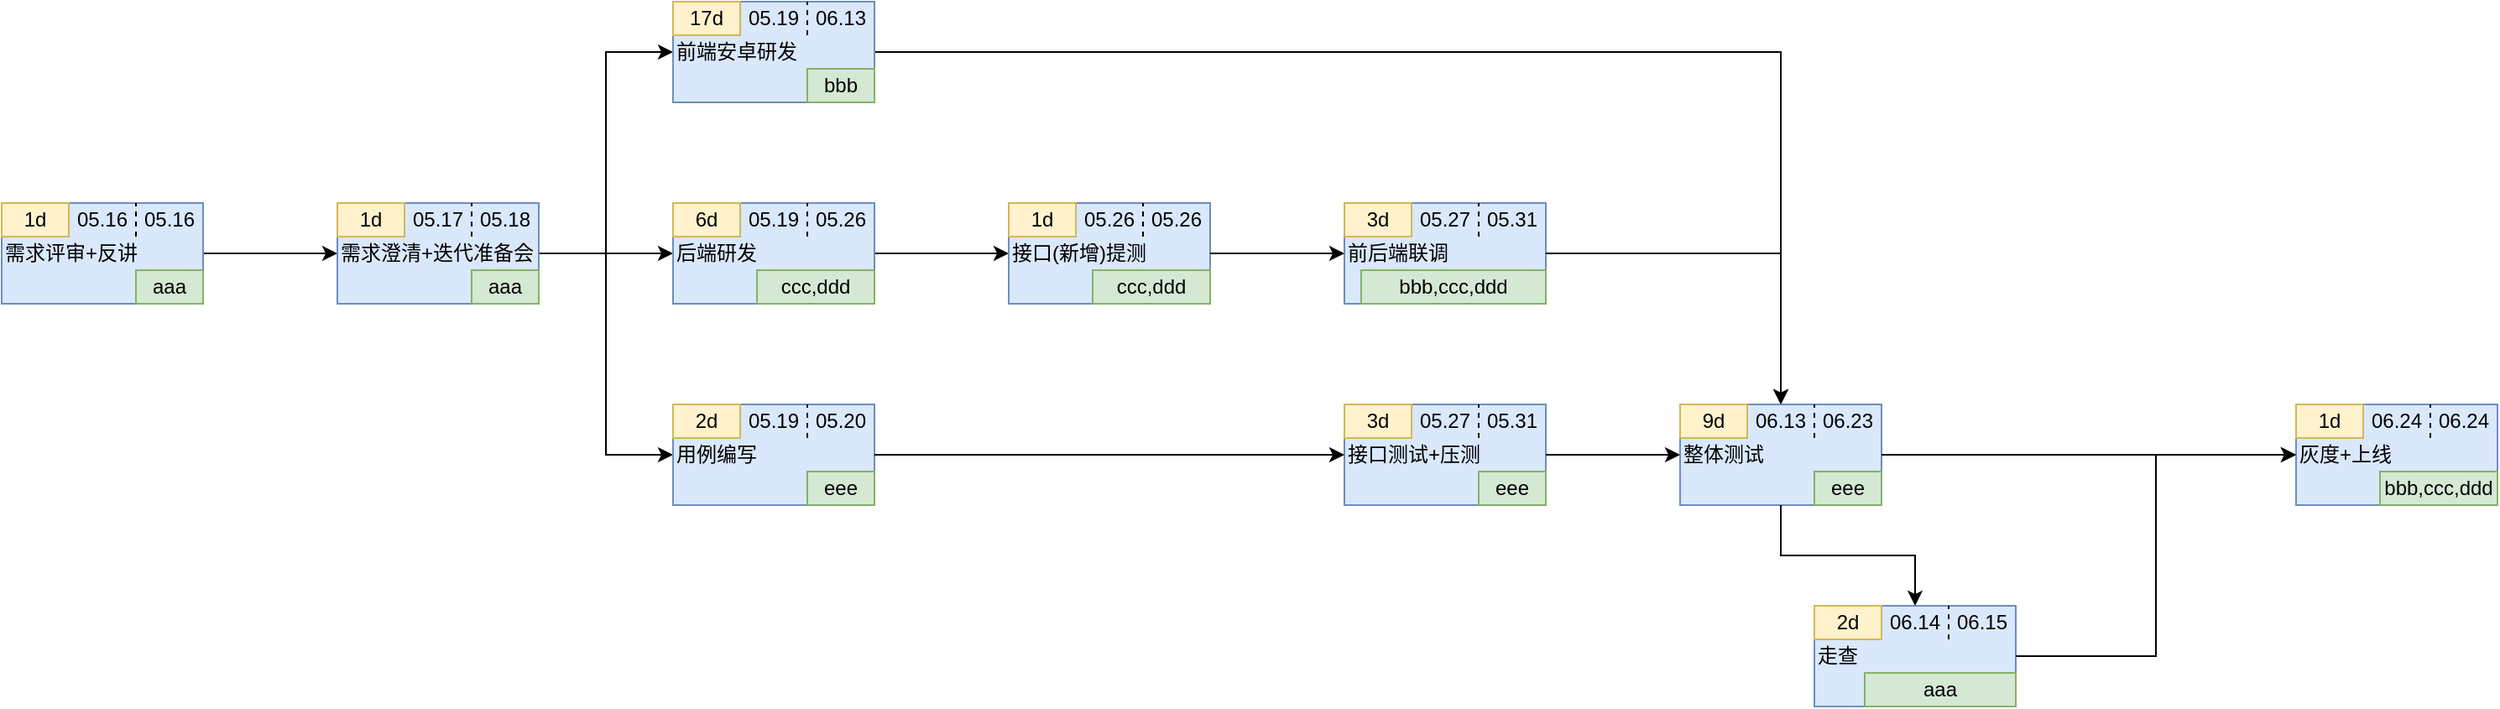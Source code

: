 <mxfile version="16.5.1" type="device"><diagram id="bvZrQ6U1iFBp5uBKUZ0C" name="第 1 页"><mxGraphModel dx="1102" dy="857" grid="0" gridSize="10" guides="1" tooltips="1" connect="1" arrows="1" fold="1" page="1" pageScale="1" pageWidth="4681" pageHeight="3300" math="0" shadow="0"><root><mxCell id="0"/><mxCell id="1" parent="0"/><mxCell id="RWQLzh_a7gsLZ027sLZK-7" style="edgeStyle=orthogonalEdgeStyle;rounded=0;orthogonalLoop=1;jettySize=auto;html=1;entryX=0;entryY=0.5;entryDx=0;entryDy=0;" parent="1" source="cz46t4vjEAENkCCZH47b-2" target="RWQLzh_a7gsLZ027sLZK-1" edge="1"><mxGeometry relative="1" as="geometry"/></mxCell><mxCell id="cz46t4vjEAENkCCZH47b-2" value="需求评审+反讲" style="rounded=0;whiteSpace=wrap;html=1;align=left;fillColor=#dae8fc;strokeColor=#6c8ebf;" parent="1" vertex="1"><mxGeometry x="80" y="480" width="120" height="60" as="geometry"/></mxCell><mxCell id="cz46t4vjEAENkCCZH47b-3" value="1d" style="rounded=0;whiteSpace=wrap;html=1;fillColor=#fff2cc;strokeColor=#d6b656;" parent="1" vertex="1"><mxGeometry x="80" y="480" width="40" height="20" as="geometry"/></mxCell><mxCell id="cz46t4vjEAENkCCZH47b-4" value="" style="endArrow=none;dashed=1;html=1;" parent="1" edge="1"><mxGeometry width="50" height="50" relative="1" as="geometry"><mxPoint x="160.0" y="500" as="sourcePoint"/><mxPoint x="160.0" y="480" as="targetPoint"/></mxGeometry></mxCell><mxCell id="cz46t4vjEAENkCCZH47b-6" value="05.16" style="text;html=1;strokeColor=none;fillColor=none;align=center;verticalAlign=middle;whiteSpace=wrap;rounded=0;" parent="1" vertex="1"><mxGeometry x="160" y="480" width="40" height="20" as="geometry"/></mxCell><mxCell id="cz46t4vjEAENkCCZH47b-13" value="aaa" style="text;html=1;strokeColor=#82b366;fillColor=#d5e8d4;align=center;verticalAlign=middle;whiteSpace=wrap;rounded=0;" parent="1" vertex="1"><mxGeometry x="160" y="520" width="40" height="20" as="geometry"/></mxCell><mxCell id="cz46t4vjEAENkCCZH47b-86" value="05.16" style="text;html=1;strokeColor=none;fillColor=none;align=center;verticalAlign=middle;whiteSpace=wrap;rounded=0;" parent="1" vertex="1"><mxGeometry x="120" y="480" width="40" height="20" as="geometry"/></mxCell><mxCell id="RWQLzh_a7gsLZ027sLZK-14" style="edgeStyle=orthogonalEdgeStyle;rounded=0;orthogonalLoop=1;jettySize=auto;html=1;entryX=0;entryY=0.5;entryDx=0;entryDy=0;" parent="1" source="RWQLzh_a7gsLZ027sLZK-1" target="RWQLzh_a7gsLZ027sLZK-8" edge="1"><mxGeometry relative="1" as="geometry"/></mxCell><mxCell id="RWQLzh_a7gsLZ027sLZK-27" style="edgeStyle=orthogonalEdgeStyle;rounded=0;orthogonalLoop=1;jettySize=auto;html=1;entryX=0;entryY=0.5;entryDx=0;entryDy=0;" parent="1" source="RWQLzh_a7gsLZ027sLZK-1" target="RWQLzh_a7gsLZ027sLZK-21" edge="1"><mxGeometry relative="1" as="geometry"/></mxCell><mxCell id="RWQLzh_a7gsLZ027sLZK-28" style="edgeStyle=orthogonalEdgeStyle;rounded=0;orthogonalLoop=1;jettySize=auto;html=1;entryX=0;entryY=0.5;entryDx=0;entryDy=0;" parent="1" source="RWQLzh_a7gsLZ027sLZK-1" target="RWQLzh_a7gsLZ027sLZK-15" edge="1"><mxGeometry relative="1" as="geometry"/></mxCell><mxCell id="RWQLzh_a7gsLZ027sLZK-1" value="需求澄清+迭代准备会" style="rounded=0;whiteSpace=wrap;html=1;align=left;fillColor=#dae8fc;strokeColor=#6c8ebf;" parent="1" vertex="1"><mxGeometry x="280" y="480" width="120" height="60" as="geometry"/></mxCell><mxCell id="RWQLzh_a7gsLZ027sLZK-2" value="1d" style="rounded=0;whiteSpace=wrap;html=1;fillColor=#fff2cc;strokeColor=#d6b656;" parent="1" vertex="1"><mxGeometry x="280" y="480" width="40" height="20" as="geometry"/></mxCell><mxCell id="RWQLzh_a7gsLZ027sLZK-3" value="" style="endArrow=none;dashed=1;html=1;" parent="1" edge="1"><mxGeometry width="50" height="50" relative="1" as="geometry"><mxPoint x="360.0" y="500" as="sourcePoint"/><mxPoint x="360.0" y="480" as="targetPoint"/></mxGeometry></mxCell><mxCell id="RWQLzh_a7gsLZ027sLZK-4" value="05.18" style="text;html=1;strokeColor=none;fillColor=none;align=center;verticalAlign=middle;whiteSpace=wrap;rounded=0;" parent="1" vertex="1"><mxGeometry x="360" y="480" width="40" height="20" as="geometry"/></mxCell><mxCell id="RWQLzh_a7gsLZ027sLZK-5" value="aaa" style="text;html=1;strokeColor=#82b366;fillColor=#d5e8d4;align=center;verticalAlign=middle;whiteSpace=wrap;rounded=0;" parent="1" vertex="1"><mxGeometry x="360" y="520" width="40" height="20" as="geometry"/></mxCell><mxCell id="RWQLzh_a7gsLZ027sLZK-6" value="05.17" style="text;html=1;strokeColor=none;fillColor=none;align=center;verticalAlign=middle;whiteSpace=wrap;rounded=0;" parent="1" vertex="1"><mxGeometry x="320" y="480" width="40" height="20" as="geometry"/></mxCell><mxCell id="RWQLzh_a7gsLZ027sLZK-36" style="edgeStyle=orthogonalEdgeStyle;rounded=0;orthogonalLoop=1;jettySize=auto;html=1;entryX=0;entryY=0.5;entryDx=0;entryDy=0;" parent="1" source="RWQLzh_a7gsLZ027sLZK-8" target="RWQLzh_a7gsLZ027sLZK-30" edge="1"><mxGeometry relative="1" as="geometry"/></mxCell><mxCell id="RWQLzh_a7gsLZ027sLZK-8" value="后端研发" style="rounded=0;whiteSpace=wrap;html=1;align=left;fillColor=#dae8fc;strokeColor=#6c8ebf;" parent="1" vertex="1"><mxGeometry x="480" y="480" width="120" height="60" as="geometry"/></mxCell><mxCell id="RWQLzh_a7gsLZ027sLZK-9" value="6d" style="rounded=0;whiteSpace=wrap;html=1;fillColor=#fff2cc;strokeColor=#d6b656;" parent="1" vertex="1"><mxGeometry x="480" y="480" width="40" height="20" as="geometry"/></mxCell><mxCell id="RWQLzh_a7gsLZ027sLZK-10" value="" style="endArrow=none;dashed=1;html=1;" parent="1" edge="1"><mxGeometry width="50" height="50" relative="1" as="geometry"><mxPoint x="560.0" y="500" as="sourcePoint"/><mxPoint x="560.0" y="480" as="targetPoint"/></mxGeometry></mxCell><mxCell id="RWQLzh_a7gsLZ027sLZK-11" value="05.26" style="text;html=1;strokeColor=none;fillColor=none;align=center;verticalAlign=middle;whiteSpace=wrap;rounded=0;" parent="1" vertex="1"><mxGeometry x="560" y="480" width="40" height="20" as="geometry"/></mxCell><mxCell id="RWQLzh_a7gsLZ027sLZK-12" value="ccc,ddd" style="text;html=1;strokeColor=#82b366;fillColor=#d5e8d4;align=center;verticalAlign=middle;whiteSpace=wrap;rounded=0;" parent="1" vertex="1"><mxGeometry x="530" y="520" width="70" height="20" as="geometry"/></mxCell><mxCell id="RWQLzh_a7gsLZ027sLZK-13" value="05.19" style="text;html=1;strokeColor=none;fillColor=none;align=center;verticalAlign=middle;whiteSpace=wrap;rounded=0;" parent="1" vertex="1"><mxGeometry x="520" y="480" width="40" height="20" as="geometry"/></mxCell><mxCell id="RWQLzh_a7gsLZ027sLZK-65" style="edgeStyle=orthogonalEdgeStyle;rounded=0;orthogonalLoop=1;jettySize=auto;html=1;entryX=0.5;entryY=0;entryDx=0;entryDy=0;" parent="1" source="RWQLzh_a7gsLZ027sLZK-15" target="RWQLzh_a7gsLZ027sLZK-63" edge="1"><mxGeometry relative="1" as="geometry"/></mxCell><mxCell id="RWQLzh_a7gsLZ027sLZK-15" value="前端安卓研发" style="rounded=0;whiteSpace=wrap;html=1;align=left;fillColor=#dae8fc;strokeColor=#6c8ebf;" parent="1" vertex="1"><mxGeometry x="480" y="360" width="120" height="60" as="geometry"/></mxCell><mxCell id="RWQLzh_a7gsLZ027sLZK-16" value="17d" style="rounded=0;whiteSpace=wrap;html=1;fillColor=#fff2cc;strokeColor=#d6b656;" parent="1" vertex="1"><mxGeometry x="480" y="360" width="40" height="20" as="geometry"/></mxCell><mxCell id="RWQLzh_a7gsLZ027sLZK-17" value="" style="endArrow=none;dashed=1;html=1;" parent="1" edge="1"><mxGeometry width="50" height="50" relative="1" as="geometry"><mxPoint x="560.0" y="380" as="sourcePoint"/><mxPoint x="560.0" y="360" as="targetPoint"/></mxGeometry></mxCell><mxCell id="RWQLzh_a7gsLZ027sLZK-18" value="06.13" style="text;html=1;strokeColor=none;fillColor=none;align=center;verticalAlign=middle;whiteSpace=wrap;rounded=0;" parent="1" vertex="1"><mxGeometry x="560" y="360" width="40" height="20" as="geometry"/></mxCell><mxCell id="RWQLzh_a7gsLZ027sLZK-19" value="bbb" style="text;html=1;strokeColor=#82b366;fillColor=#d5e8d4;align=center;verticalAlign=middle;whiteSpace=wrap;rounded=0;" parent="1" vertex="1"><mxGeometry x="560" y="400" width="40" height="20" as="geometry"/></mxCell><mxCell id="RWQLzh_a7gsLZ027sLZK-20" value="05.19" style="text;html=1;strokeColor=none;fillColor=none;align=center;verticalAlign=middle;whiteSpace=wrap;rounded=0;" parent="1" vertex="1"><mxGeometry x="520" y="360" width="40" height="20" as="geometry"/></mxCell><mxCell id="RWQLzh_a7gsLZ027sLZK-37" value="" style="group" parent="1" vertex="1" connectable="0"><mxGeometry x="480" y="600" width="120" height="60" as="geometry"/></mxCell><mxCell id="RWQLzh_a7gsLZ027sLZK-21" value="用例编写" style="rounded=0;whiteSpace=wrap;html=1;align=left;fillColor=#dae8fc;strokeColor=#6c8ebf;" parent="RWQLzh_a7gsLZ027sLZK-37" vertex="1"><mxGeometry width="120" height="60" as="geometry"/></mxCell><mxCell id="RWQLzh_a7gsLZ027sLZK-22" value="2d" style="rounded=0;whiteSpace=wrap;html=1;fillColor=#fff2cc;strokeColor=#d6b656;" parent="RWQLzh_a7gsLZ027sLZK-37" vertex="1"><mxGeometry width="40" height="20" as="geometry"/></mxCell><mxCell id="RWQLzh_a7gsLZ027sLZK-23" value="" style="endArrow=none;dashed=1;html=1;" parent="RWQLzh_a7gsLZ027sLZK-37" edge="1"><mxGeometry width="50" height="50" relative="1" as="geometry"><mxPoint x="80.0" y="20" as="sourcePoint"/><mxPoint x="80.0" as="targetPoint"/></mxGeometry></mxCell><mxCell id="RWQLzh_a7gsLZ027sLZK-24" value="05.20" style="text;html=1;strokeColor=none;fillColor=none;align=center;verticalAlign=middle;whiteSpace=wrap;rounded=0;" parent="RWQLzh_a7gsLZ027sLZK-37" vertex="1"><mxGeometry x="80" width="40" height="20" as="geometry"/></mxCell><mxCell id="RWQLzh_a7gsLZ027sLZK-25" value="eee" style="text;html=1;strokeColor=#82b366;fillColor=#d5e8d4;align=center;verticalAlign=middle;whiteSpace=wrap;rounded=0;" parent="RWQLzh_a7gsLZ027sLZK-37" vertex="1"><mxGeometry x="80" y="40" width="40" height="20" as="geometry"/></mxCell><mxCell id="RWQLzh_a7gsLZ027sLZK-26" value="05.19" style="text;html=1;strokeColor=none;fillColor=none;align=center;verticalAlign=middle;whiteSpace=wrap;rounded=0;" parent="RWQLzh_a7gsLZ027sLZK-37" vertex="1"><mxGeometry x="40" width="40" height="20" as="geometry"/></mxCell><mxCell id="RWQLzh_a7gsLZ027sLZK-40" value="" style="group" parent="1" vertex="1" connectable="0"><mxGeometry x="880" y="600" width="120" height="60" as="geometry"/></mxCell><mxCell id="RWQLzh_a7gsLZ027sLZK-41" value="接口测试+压测" style="rounded=0;whiteSpace=wrap;html=1;align=left;fillColor=#dae8fc;strokeColor=#6c8ebf;" parent="RWQLzh_a7gsLZ027sLZK-40" vertex="1"><mxGeometry width="120" height="60" as="geometry"/></mxCell><mxCell id="RWQLzh_a7gsLZ027sLZK-42" value="3d" style="rounded=0;whiteSpace=wrap;html=1;fillColor=#fff2cc;strokeColor=#d6b656;" parent="RWQLzh_a7gsLZ027sLZK-40" vertex="1"><mxGeometry width="40" height="20" as="geometry"/></mxCell><mxCell id="RWQLzh_a7gsLZ027sLZK-43" value="" style="endArrow=none;dashed=1;html=1;" parent="RWQLzh_a7gsLZ027sLZK-40" edge="1"><mxGeometry width="50" height="50" relative="1" as="geometry"><mxPoint x="80.0" y="20" as="sourcePoint"/><mxPoint x="80.0" as="targetPoint"/></mxGeometry></mxCell><mxCell id="RWQLzh_a7gsLZ027sLZK-44" value="05.31" style="text;html=1;strokeColor=none;fillColor=none;align=center;verticalAlign=middle;whiteSpace=wrap;rounded=0;" parent="RWQLzh_a7gsLZ027sLZK-40" vertex="1"><mxGeometry x="80" width="40" height="20" as="geometry"/></mxCell><mxCell id="RWQLzh_a7gsLZ027sLZK-45" value="eee" style="text;html=1;strokeColor=#82b366;fillColor=#d5e8d4;align=center;verticalAlign=middle;whiteSpace=wrap;rounded=0;" parent="RWQLzh_a7gsLZ027sLZK-40" vertex="1"><mxGeometry x="80" y="40" width="40" height="20" as="geometry"/></mxCell><mxCell id="RWQLzh_a7gsLZ027sLZK-46" value="05.27" style="text;html=1;strokeColor=none;fillColor=none;align=center;verticalAlign=middle;whiteSpace=wrap;rounded=0;" parent="RWQLzh_a7gsLZ027sLZK-40" vertex="1"><mxGeometry x="40" width="40" height="20" as="geometry"/></mxCell><mxCell id="RWQLzh_a7gsLZ027sLZK-47" style="edgeStyle=orthogonalEdgeStyle;rounded=0;orthogonalLoop=1;jettySize=auto;html=1;entryX=0;entryY=0.5;entryDx=0;entryDy=0;" parent="1" source="RWQLzh_a7gsLZ027sLZK-21" target="RWQLzh_a7gsLZ027sLZK-41" edge="1"><mxGeometry relative="1" as="geometry"/></mxCell><mxCell id="RWQLzh_a7gsLZ027sLZK-48" value="" style="group" parent="1" vertex="1" connectable="0"><mxGeometry x="680" y="480" width="120" height="60" as="geometry"/></mxCell><mxCell id="RWQLzh_a7gsLZ027sLZK-30" value="接口(新增)提测" style="rounded=0;whiteSpace=wrap;html=1;align=left;fillColor=#dae8fc;strokeColor=#6c8ebf;" parent="RWQLzh_a7gsLZ027sLZK-48" vertex="1"><mxGeometry width="120" height="60" as="geometry"/></mxCell><mxCell id="RWQLzh_a7gsLZ027sLZK-31" value="1d" style="rounded=0;whiteSpace=wrap;html=1;fillColor=#fff2cc;strokeColor=#d6b656;" parent="RWQLzh_a7gsLZ027sLZK-48" vertex="1"><mxGeometry width="40" height="20" as="geometry"/></mxCell><mxCell id="RWQLzh_a7gsLZ027sLZK-32" value="" style="endArrow=none;dashed=1;html=1;" parent="RWQLzh_a7gsLZ027sLZK-48" edge="1"><mxGeometry width="50" height="50" relative="1" as="geometry"><mxPoint x="80.0" y="20" as="sourcePoint"/><mxPoint x="80.0" as="targetPoint"/></mxGeometry></mxCell><mxCell id="RWQLzh_a7gsLZ027sLZK-33" value="05.26" style="text;html=1;strokeColor=none;fillColor=none;align=center;verticalAlign=middle;whiteSpace=wrap;rounded=0;" parent="RWQLzh_a7gsLZ027sLZK-48" vertex="1"><mxGeometry x="80" width="40" height="20" as="geometry"/></mxCell><mxCell id="RWQLzh_a7gsLZ027sLZK-34" value="ccc,ddd" style="text;html=1;strokeColor=#82b366;fillColor=#d5e8d4;align=center;verticalAlign=middle;whiteSpace=wrap;rounded=0;" parent="RWQLzh_a7gsLZ027sLZK-48" vertex="1"><mxGeometry x="50" y="40" width="70" height="20" as="geometry"/></mxCell><mxCell id="RWQLzh_a7gsLZ027sLZK-35" value="05.26" style="text;html=1;strokeColor=none;fillColor=none;align=center;verticalAlign=middle;whiteSpace=wrap;rounded=0;" parent="RWQLzh_a7gsLZ027sLZK-48" vertex="1"><mxGeometry x="40" width="40" height="20" as="geometry"/></mxCell><mxCell id="RWQLzh_a7gsLZ027sLZK-49" value="" style="group" parent="1" vertex="1" connectable="0"><mxGeometry x="880" y="480" width="120" height="60" as="geometry"/></mxCell><mxCell id="RWQLzh_a7gsLZ027sLZK-50" value="前后端联调" style="rounded=0;whiteSpace=wrap;html=1;align=left;fillColor=#dae8fc;strokeColor=#6c8ebf;" parent="RWQLzh_a7gsLZ027sLZK-49" vertex="1"><mxGeometry width="120" height="60" as="geometry"/></mxCell><mxCell id="RWQLzh_a7gsLZ027sLZK-51" value="3d" style="rounded=0;whiteSpace=wrap;html=1;fillColor=#fff2cc;strokeColor=#d6b656;" parent="RWQLzh_a7gsLZ027sLZK-49" vertex="1"><mxGeometry width="40" height="20" as="geometry"/></mxCell><mxCell id="RWQLzh_a7gsLZ027sLZK-52" value="" style="endArrow=none;dashed=1;html=1;" parent="RWQLzh_a7gsLZ027sLZK-49" edge="1"><mxGeometry width="50" height="50" relative="1" as="geometry"><mxPoint x="80.0" y="20" as="sourcePoint"/><mxPoint x="80.0" as="targetPoint"/></mxGeometry></mxCell><mxCell id="RWQLzh_a7gsLZ027sLZK-53" value="05.31" style="text;html=1;strokeColor=none;fillColor=none;align=center;verticalAlign=middle;whiteSpace=wrap;rounded=0;" parent="RWQLzh_a7gsLZ027sLZK-49" vertex="1"><mxGeometry x="80" width="40" height="20" as="geometry"/></mxCell><mxCell id="RWQLzh_a7gsLZ027sLZK-54" value="bbb,ccc,ddd" style="text;html=1;strokeColor=#82b366;fillColor=#d5e8d4;align=center;verticalAlign=middle;whiteSpace=wrap;rounded=0;" parent="RWQLzh_a7gsLZ027sLZK-49" vertex="1"><mxGeometry x="10" y="40" width="110" height="20" as="geometry"/></mxCell><mxCell id="RWQLzh_a7gsLZ027sLZK-55" value="05.27" style="text;html=1;strokeColor=none;fillColor=none;align=center;verticalAlign=middle;whiteSpace=wrap;rounded=0;" parent="RWQLzh_a7gsLZ027sLZK-49" vertex="1"><mxGeometry x="40" width="40" height="20" as="geometry"/></mxCell><mxCell id="RWQLzh_a7gsLZ027sLZK-56" style="edgeStyle=orthogonalEdgeStyle;rounded=0;orthogonalLoop=1;jettySize=auto;html=1;entryX=0;entryY=0.5;entryDx=0;entryDy=0;" parent="1" source="RWQLzh_a7gsLZ027sLZK-30" target="RWQLzh_a7gsLZ027sLZK-50" edge="1"><mxGeometry relative="1" as="geometry"/></mxCell><mxCell id="RWQLzh_a7gsLZ027sLZK-57" value="" style="group" parent="1" vertex="1" connectable="0"><mxGeometry x="1080" y="600" width="120" height="60" as="geometry"/></mxCell><mxCell id="RWQLzh_a7gsLZ027sLZK-58" value="整体测试" style="rounded=0;whiteSpace=wrap;html=1;align=left;fillColor=#dae8fc;strokeColor=#6c8ebf;" parent="RWQLzh_a7gsLZ027sLZK-57" vertex="1"><mxGeometry width="120" height="60" as="geometry"/></mxCell><mxCell id="RWQLzh_a7gsLZ027sLZK-59" value="9d" style="rounded=0;whiteSpace=wrap;html=1;fillColor=#fff2cc;strokeColor=#d6b656;" parent="RWQLzh_a7gsLZ027sLZK-57" vertex="1"><mxGeometry width="40" height="20" as="geometry"/></mxCell><mxCell id="RWQLzh_a7gsLZ027sLZK-60" value="" style="endArrow=none;dashed=1;html=1;" parent="RWQLzh_a7gsLZ027sLZK-57" edge="1"><mxGeometry width="50" height="50" relative="1" as="geometry"><mxPoint x="80.0" y="20" as="sourcePoint"/><mxPoint x="80.0" as="targetPoint"/></mxGeometry></mxCell><mxCell id="RWQLzh_a7gsLZ027sLZK-61" value="06.23" style="text;html=1;strokeColor=none;fillColor=none;align=center;verticalAlign=middle;whiteSpace=wrap;rounded=0;" parent="RWQLzh_a7gsLZ027sLZK-57" vertex="1"><mxGeometry x="80" width="40" height="20" as="geometry"/></mxCell><mxCell id="RWQLzh_a7gsLZ027sLZK-62" value="eee" style="text;html=1;strokeColor=#82b366;fillColor=#d5e8d4;align=center;verticalAlign=middle;whiteSpace=wrap;rounded=0;" parent="RWQLzh_a7gsLZ027sLZK-57" vertex="1"><mxGeometry x="80" y="40" width="40" height="20" as="geometry"/></mxCell><mxCell id="RWQLzh_a7gsLZ027sLZK-63" value="06.13" style="text;html=1;strokeColor=none;fillColor=none;align=center;verticalAlign=middle;whiteSpace=wrap;rounded=0;" parent="RWQLzh_a7gsLZ027sLZK-57" vertex="1"><mxGeometry x="40" width="40" height="20" as="geometry"/></mxCell><mxCell id="RWQLzh_a7gsLZ027sLZK-66" style="edgeStyle=orthogonalEdgeStyle;rounded=0;orthogonalLoop=1;jettySize=auto;html=1;entryX=0.5;entryY=0;entryDx=0;entryDy=0;" parent="1" source="RWQLzh_a7gsLZ027sLZK-50" target="RWQLzh_a7gsLZ027sLZK-63" edge="1"><mxGeometry relative="1" as="geometry"/></mxCell><mxCell id="RWQLzh_a7gsLZ027sLZK-67" style="edgeStyle=orthogonalEdgeStyle;rounded=0;orthogonalLoop=1;jettySize=auto;html=1;entryX=0;entryY=0.5;entryDx=0;entryDy=0;" parent="1" source="RWQLzh_a7gsLZ027sLZK-41" target="RWQLzh_a7gsLZ027sLZK-58" edge="1"><mxGeometry relative="1" as="geometry"/></mxCell><mxCell id="RWQLzh_a7gsLZ027sLZK-69" value="" style="group" parent="1" vertex="1" connectable="0"><mxGeometry x="1160" y="720" width="120" height="60" as="geometry"/></mxCell><mxCell id="RWQLzh_a7gsLZ027sLZK-70" value="走查" style="rounded=0;whiteSpace=wrap;html=1;align=left;fillColor=#dae8fc;strokeColor=#6c8ebf;" parent="RWQLzh_a7gsLZ027sLZK-69" vertex="1"><mxGeometry width="120" height="60" as="geometry"/></mxCell><mxCell id="RWQLzh_a7gsLZ027sLZK-71" value="2d" style="rounded=0;whiteSpace=wrap;html=1;fillColor=#fff2cc;strokeColor=#d6b656;" parent="RWQLzh_a7gsLZ027sLZK-69" vertex="1"><mxGeometry width="40" height="20" as="geometry"/></mxCell><mxCell id="RWQLzh_a7gsLZ027sLZK-72" value="" style="endArrow=none;dashed=1;html=1;" parent="RWQLzh_a7gsLZ027sLZK-69" edge="1"><mxGeometry width="50" height="50" relative="1" as="geometry"><mxPoint x="80.0" y="20" as="sourcePoint"/><mxPoint x="80.0" as="targetPoint"/></mxGeometry></mxCell><mxCell id="RWQLzh_a7gsLZ027sLZK-73" value="06.15" style="text;html=1;strokeColor=none;fillColor=none;align=center;verticalAlign=middle;whiteSpace=wrap;rounded=0;" parent="RWQLzh_a7gsLZ027sLZK-69" vertex="1"><mxGeometry x="80" width="40" height="20" as="geometry"/></mxCell><mxCell id="RWQLzh_a7gsLZ027sLZK-74" value="&lt;span style=&quot;text-align: left&quot;&gt;aaa&lt;/span&gt;" style="text;html=1;strokeColor=#82b366;fillColor=#d5e8d4;align=center;verticalAlign=middle;whiteSpace=wrap;rounded=0;" parent="RWQLzh_a7gsLZ027sLZK-69" vertex="1"><mxGeometry x="30" y="40" width="90" height="20" as="geometry"/></mxCell><mxCell id="RWQLzh_a7gsLZ027sLZK-75" value="06.14" style="text;html=1;strokeColor=none;fillColor=none;align=center;verticalAlign=middle;whiteSpace=wrap;rounded=0;" parent="RWQLzh_a7gsLZ027sLZK-69" vertex="1"><mxGeometry x="40" width="40" height="20" as="geometry"/></mxCell><mxCell id="RWQLzh_a7gsLZ027sLZK-78" value="" style="group" parent="1" vertex="1" connectable="0"><mxGeometry x="1447" y="600" width="120" height="60" as="geometry"/></mxCell><mxCell id="RWQLzh_a7gsLZ027sLZK-79" value="灰度+上线" style="rounded=0;whiteSpace=wrap;html=1;align=left;fillColor=#dae8fc;strokeColor=#6c8ebf;" parent="RWQLzh_a7gsLZ027sLZK-78" vertex="1"><mxGeometry width="120" height="60" as="geometry"/></mxCell><mxCell id="RWQLzh_a7gsLZ027sLZK-80" value="1d" style="rounded=0;whiteSpace=wrap;html=1;fillColor=#fff2cc;strokeColor=#d6b656;" parent="RWQLzh_a7gsLZ027sLZK-78" vertex="1"><mxGeometry width="40" height="20" as="geometry"/></mxCell><mxCell id="RWQLzh_a7gsLZ027sLZK-81" value="" style="endArrow=none;dashed=1;html=1;" parent="RWQLzh_a7gsLZ027sLZK-78" edge="1"><mxGeometry width="50" height="50" relative="1" as="geometry"><mxPoint x="80.0" y="20" as="sourcePoint"/><mxPoint x="80.0" as="targetPoint"/></mxGeometry></mxCell><mxCell id="RWQLzh_a7gsLZ027sLZK-82" value="06.24" style="text;html=1;strokeColor=none;fillColor=none;align=center;verticalAlign=middle;whiteSpace=wrap;rounded=0;" parent="RWQLzh_a7gsLZ027sLZK-78" vertex="1"><mxGeometry x="80" width="40" height="20" as="geometry"/></mxCell><mxCell id="RWQLzh_a7gsLZ027sLZK-83" value="&lt;span style=&quot;text-align: left&quot;&gt;bbb,ccc,ddd&lt;/span&gt;" style="text;html=1;strokeColor=#82b366;fillColor=#d5e8d4;align=center;verticalAlign=middle;whiteSpace=wrap;rounded=0;" parent="RWQLzh_a7gsLZ027sLZK-78" vertex="1"><mxGeometry x="50" y="40" width="70" height="20" as="geometry"/></mxCell><mxCell id="RWQLzh_a7gsLZ027sLZK-84" value="06.24" style="text;html=1;strokeColor=none;fillColor=none;align=center;verticalAlign=middle;whiteSpace=wrap;rounded=0;" parent="RWQLzh_a7gsLZ027sLZK-78" vertex="1"><mxGeometry x="40" width="40" height="20" as="geometry"/></mxCell><mxCell id="RWQLzh_a7gsLZ027sLZK-88" style="edgeStyle=orthogonalEdgeStyle;rounded=0;orthogonalLoop=1;jettySize=auto;html=1;entryX=0;entryY=0.5;entryDx=0;entryDy=0;" parent="1" source="RWQLzh_a7gsLZ027sLZK-58" edge="1" target="RWQLzh_a7gsLZ027sLZK-79"><mxGeometry relative="1" as="geometry"><mxPoint x="1440" y="630" as="targetPoint"/></mxGeometry></mxCell><mxCell id="RWQLzh_a7gsLZ027sLZK-89" style="edgeStyle=orthogonalEdgeStyle;rounded=0;orthogonalLoop=1;jettySize=auto;html=1;entryX=0.5;entryY=0;entryDx=0;entryDy=0;" parent="1" source="RWQLzh_a7gsLZ027sLZK-58" target="RWQLzh_a7gsLZ027sLZK-75" edge="1"><mxGeometry relative="1" as="geometry"/></mxCell><mxCell id="RWQLzh_a7gsLZ027sLZK-90" style="edgeStyle=orthogonalEdgeStyle;rounded=0;orthogonalLoop=1;jettySize=auto;html=1;entryX=0;entryY=0.5;entryDx=0;entryDy=0;" parent="1" source="RWQLzh_a7gsLZ027sLZK-70" target="RWQLzh_a7gsLZ027sLZK-79" edge="1"><mxGeometry relative="1" as="geometry"/></mxCell></root></mxGraphModel></diagram></mxfile>